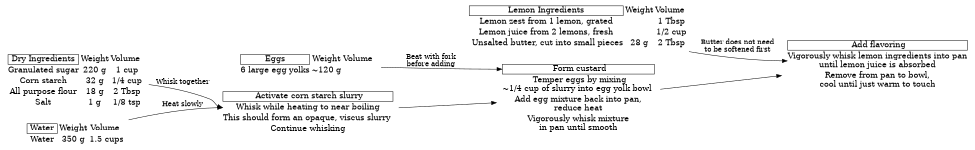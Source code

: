 digraph "Lemon custard filling" {
graph [ rankdir = "LR", ranksep = .4, size = 6.5];
node [ fontsize = "16" shape = "plaintext" , colorscheme = dark28  ];

"Dry" [
label = < <TABLE BORDER="0" CELLSPACING="4" CELLPADDING="0"><TR><TD  BORDER="1" port="f0"> Dry Ingredients </TD><TD>Weight</TD><TD>Volume </TD></TR>
<TR><TD BORDER="0" >Granulated sugar</TD><TD>220 g</TD><TD>1 cup</TD></TR>
<TR><TD BORDER="0" >Corn starch</TD><TD>32 g</TD><TD>1/4 cup</TD></TR>
<TR><TD BORDER="0" >All purpose flour</TD><TD>18 g</TD><TD>2 Tbsp</TD></TR>
<TR><TD BORDER="0" >Salt</TD><TD>1 g</TD><TD>1/8 tsp</TD></TR>
</TABLE>> ];

"Water" [
label = < <TABLE BORDER="0" CELLSPACING="4" CELLPADDING="0"><TR><TD  BORDER="1" port="f0"> Water </TD><TD>Weight</TD><TD>Volume </TD></TR>
<TR><TD BORDER="0" >Water</TD><TD>350 g</TD><TD>1.5 cups</TD></TR>
</TABLE>> ];

"Eggs" [
label = < <TABLE BORDER="0" CELLSPACING="4" CELLPADDING="0"><TR><TD  BORDER="1" port="f0"> Eggs </TD><TD>Weight</TD><TD>Volume </TD></TR>
<TR><TD BORDER="0" port="f1">6 large egg yolks</TD><TD>~120 g</TD><TD></TD></TR>
</TABLE>> ];

"LemonJuice" [
label = < <TABLE BORDER="0" CELLSPACING="4" CELLPADDING="0"><TR><TD  BORDER="1" port="f0"> Lemon Ingredients </TD><TD>Weight</TD><TD>Volume </TD></TR>
<TR><TD BORDER="0" >Lemon zest from 1 lemon, grated</TD><TD></TD><TD>1 Tbsp</TD></TR>
<TR><TD BORDER="0" >Lemon juice from 2 lemons, fresh</TD><TD></TD><TD>1/2 cup</TD></TR>
<TR><TD BORDER="0" > Unsalted butter, cut into small pieces</TD><TD>28 g</TD><TD>2 Tbsp</TD></TR>
</TABLE>> ];
 
"Custard1" [
label = < <TABLE BORDER="0" CELLSPACING="4" CELLPADDING="0"><TR><TD  BORDER="1" port="f0"> Activate corn starch slurry</TD></TR>
<TR><TD BORDER="0" port="f1"> Whisk while heating to near boiling </TD></TR>
<TR><TD BORDER="0">This should form an opaque, viscus slurry </TD></TR>
<TR><TD BORDER="0">Continue whisking</TD></TR>
</TABLE>> ];

Dry -> Custard1:f1 [label = "Whisk together"];
Water -> Custard1:f1 [label = "Heat slowly"];
Eggs -> Custard2:f0 [label = "Beat with fork\nbefore adding"];
LemonJuice -> Custard3:f1 [label = "Butter does not need\nto be softened first"];

Custard1 -> Custard2;
Custard2 -> Custard3;

"Custard2" [
label = < <TABLE BORDER="0" CELLSPACING="4" CELLPADDING="0"><TR><TD  BORDER="1" port="f0"> Form custard</TD></TR>
<TR><TD BORDER="0" port="f1"> Temper eggs by mixing<br/>~1/4 cup of slurry into egg yolk bowl </TD></TR>
<TR><TD BORDER="0" port="f2">Add egg mixture back into pan,<br/>reduce heat</TD></TR>
<TR><TD BORDER="0" port="f3">Vigorously whisk mixture<br/>in pan until smooth</TD></TR>
</TABLE>> ];

"Custard3" [
label = < <TABLE BORDER="0" CELLSPACING="4" CELLPADDING="0"><TR><TD  BORDER="1" port="f0"> Add flavoring</TD></TR>
<TR><TD BORDER="0" port="f1">Vigorously whisk lemon ingredients into pan<br/>until lemon juice is absorbed</TD></TR>
<TR><TD BORDER="0" >Remove from pan to bowl,<br/>cool until just warm to touch</TD></TR>
</TABLE>> ];


}
